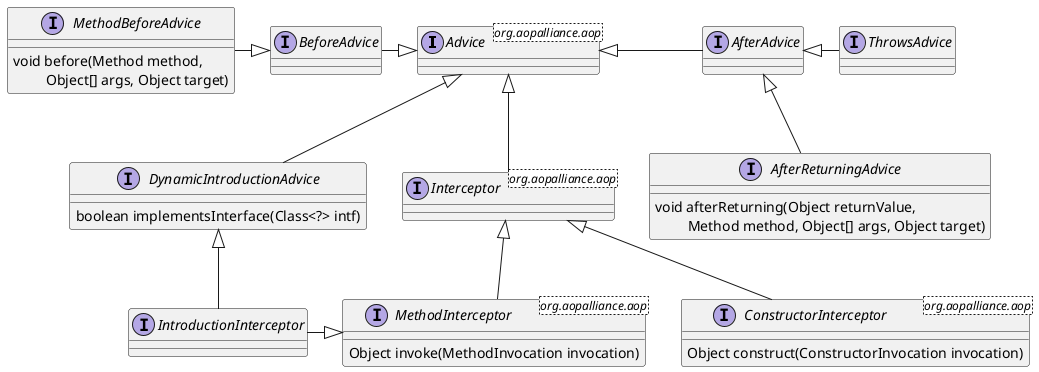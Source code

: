 @startuml

interface Advice<org.aopalliance.aop>
interface BeforeAdvice
interface DynamicIntroductionAdvice {
boolean implementsInterface(Class<?> intf)
}
interface Interceptor<org.aopalliance.aop>
interface MethodInterceptor<org.aopalliance.aop> {
Object invoke(MethodInvocation invocation)
}
interface ConstructorInterceptor<org.aopalliance.aop> {
Object construct(ConstructorInvocation invocation)
}
interface MethodBeforeAdvice {
void before(Method method,
\t Object[] args, Object target)
}
interface IntroductionInterceptor
interface AfterAdvice
interface ThrowsAdvice
interface AfterReturningAdvice {
void afterReturning(Object returnValue,
\t Method method, Object[] args, Object target)
}

Advice <|-down- Interceptor
Interceptor <|-- MethodInterceptor
Interceptor <|-- ConstructorInterceptor

Advice <|-left- BeforeAdvice
BeforeAdvice <|-left- MethodBeforeAdvice

Advice <|-right- AfterAdvice
AfterAdvice <|-right- ThrowsAdvice
AfterAdvice <|-- AfterReturningAdvice

Advice <|-- DynamicIntroductionAdvice
DynamicIntroductionAdvice <|-- IntroductionInterceptor
MethodInterceptor <|-left- IntroductionInterceptor

@enduml